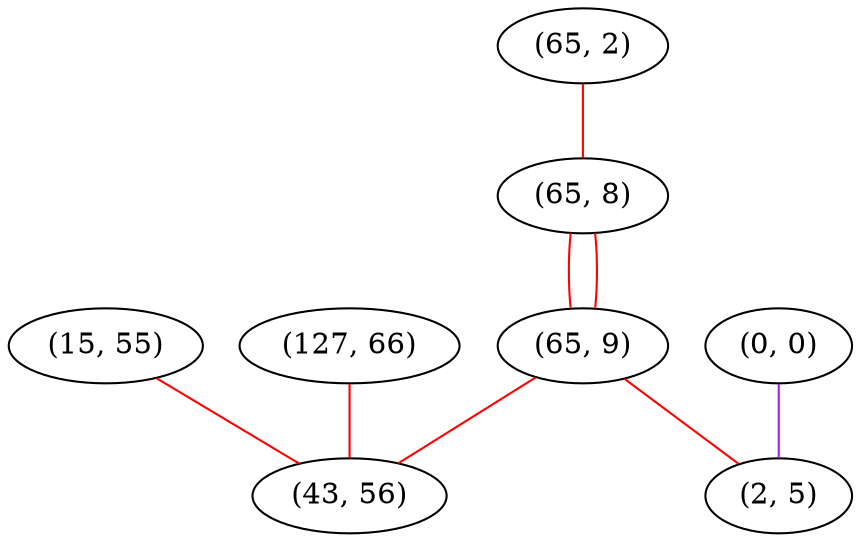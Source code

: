 graph "" {
"(65, 2)";
"(0, 0)";
"(15, 55)";
"(65, 8)";
"(65, 9)";
"(127, 66)";
"(43, 56)";
"(2, 5)";
"(65, 2)" -- "(65, 8)"  [color=red, key=0, weight=1];
"(0, 0)" -- "(2, 5)"  [color=purple, key=0, weight=4];
"(15, 55)" -- "(43, 56)"  [color=red, key=0, weight=1];
"(65, 8)" -- "(65, 9)"  [color=red, key=0, weight=1];
"(65, 8)" -- "(65, 9)"  [color=red, key=1, weight=1];
"(65, 9)" -- "(43, 56)"  [color=red, key=0, weight=1];
"(65, 9)" -- "(2, 5)"  [color=red, key=0, weight=1];
"(127, 66)" -- "(43, 56)"  [color=red, key=0, weight=1];
}

